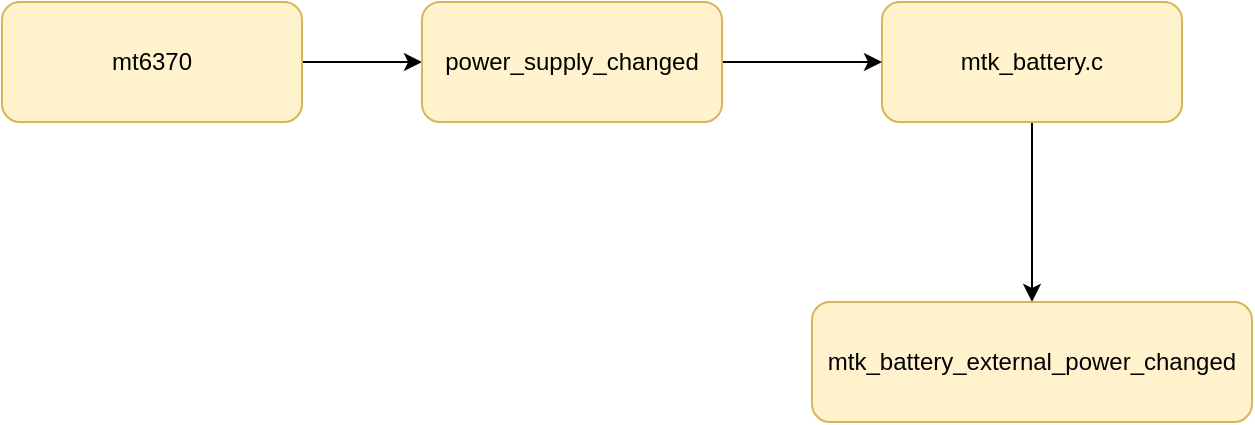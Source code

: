 <mxfile version="13.6.2" type="device"><diagram id="1FmHoYM9vO5mki47BnoF" name="Page-1"><mxGraphModel dx="1913" dy="806" grid="1" gridSize="10" guides="1" tooltips="1" connect="1" arrows="1" fold="1" page="1" pageScale="1" pageWidth="827" pageHeight="1169" math="0" shadow="0"><root><mxCell id="0"/><mxCell id="1" parent="0"/><mxCell id="BTmDHak9Tk43ruN1DbrF-6" style="edgeStyle=orthogonalEdgeStyle;rounded=0;orthogonalLoop=1;jettySize=auto;html=1;exitX=1;exitY=0.5;exitDx=0;exitDy=0;entryX=0;entryY=0.5;entryDx=0;entryDy=0;" edge="1" parent="1" source="BTmDHak9Tk43ruN1DbrF-1" target="BTmDHak9Tk43ruN1DbrF-4"><mxGeometry relative="1" as="geometry"/></mxCell><mxCell id="BTmDHak9Tk43ruN1DbrF-1" value="mt6370" style="rounded=1;whiteSpace=wrap;html=1;fillColor=#fff2cc;strokeColor=#d6b656;" vertex="1" parent="1"><mxGeometry x="-170" y="110" width="150" height="60" as="geometry"/></mxCell><mxCell id="BTmDHak9Tk43ruN1DbrF-7" style="edgeStyle=orthogonalEdgeStyle;rounded=0;orthogonalLoop=1;jettySize=auto;html=1;exitX=0.5;exitY=1;exitDx=0;exitDy=0;entryX=0.5;entryY=0;entryDx=0;entryDy=0;" edge="1" parent="1" source="BTmDHak9Tk43ruN1DbrF-2" target="BTmDHak9Tk43ruN1DbrF-3"><mxGeometry relative="1" as="geometry"/></mxCell><mxCell id="BTmDHak9Tk43ruN1DbrF-2" value="mtk_battery.c" style="rounded=1;whiteSpace=wrap;html=1;fillColor=#fff2cc;strokeColor=#d6b656;" vertex="1" parent="1"><mxGeometry x="270" y="110" width="150" height="60" as="geometry"/></mxCell><mxCell id="BTmDHak9Tk43ruN1DbrF-3" value="mtk_battery_external_power_changed" style="rounded=1;whiteSpace=wrap;html=1;fillColor=#fff2cc;strokeColor=#d6b656;" vertex="1" parent="1"><mxGeometry x="235" y="260" width="220" height="60" as="geometry"/></mxCell><mxCell id="BTmDHak9Tk43ruN1DbrF-8" style="edgeStyle=orthogonalEdgeStyle;rounded=0;orthogonalLoop=1;jettySize=auto;html=1;exitX=1;exitY=0.5;exitDx=0;exitDy=0;entryX=0;entryY=0.5;entryDx=0;entryDy=0;" edge="1" parent="1" source="BTmDHak9Tk43ruN1DbrF-4" target="BTmDHak9Tk43ruN1DbrF-2"><mxGeometry relative="1" as="geometry"/></mxCell><mxCell id="BTmDHak9Tk43ruN1DbrF-4" value="power_supply_changed" style="rounded=1;whiteSpace=wrap;html=1;fillColor=#fff2cc;strokeColor=#d6b656;" vertex="1" parent="1"><mxGeometry x="40" y="110" width="150" height="60" as="geometry"/></mxCell></root></mxGraphModel></diagram></mxfile>